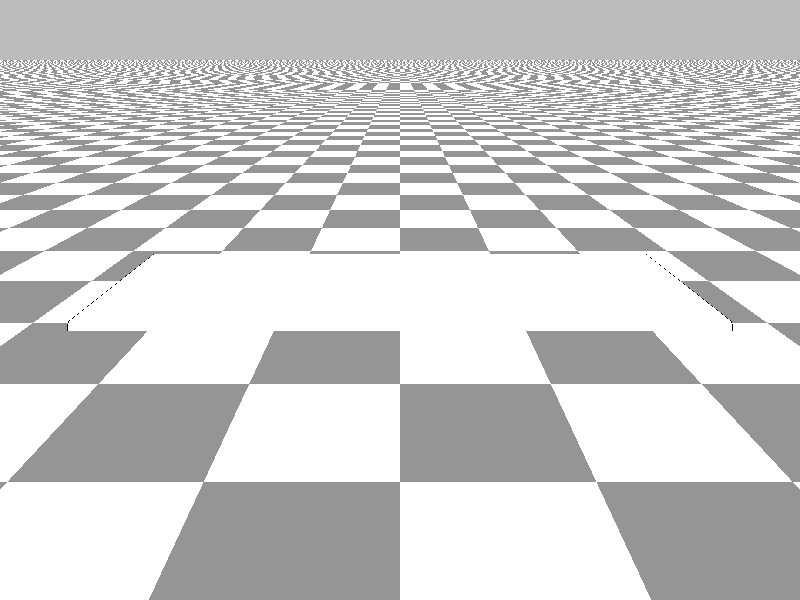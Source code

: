 #version 3.7;

#include "colors.inc"
#include "textures.inc"

#local debugMode = 1;
#if (debugMode)
    global_settings {
        assumed_gamma 1
        charset utf8
    }
#end

// ----------------------------------------
// SquareTable
// ----------------------------------------

#macro SquareTable(tWidth, tHeight, tThickness, absHeight)
    #local yTop = absHeight/2 - tThickness;
    #local sOffset = 0.001 * tWidth;
    merge {
        merge {
            RoundedSquare(tWidth - 2*sOffset, tHeight, tThickness)
            BlackDetails(tWidth, tHeight, tThickness, sOffset)
            translate yTop * y
        }
    }
#end

#macro RoundedSquare(tWidth, tHeight, tThickness)
    #local radio = tThickness * 0.8;
    #local radioOffset = tThickness * 0.2;
    merge {
        box {
            <-tWidth/2, 0, -tHeight/2>,
            <tWidth/2, tThickness, tHeight/2>
        }
        difference {
            merge {
                cylinder {
                    <-tWidth/2, radioOffset, -tHeight/2>,
                    <tWidth/2, radioOffset, -tHeight/2>,
                    radio
                }
                cylinder {
                    <-tWidth/2, radioOffset, tHeight/2>,
                    <tWidth/2, radioOffset, tHeight/2>,
                    radio
                }
            }
            box {
                <-tWidth, 0, -tHeight>,
                <tWidth, -tThickness, tHeight>
            }
        }
    }
#end

#macro BlackDetails(tWidth, tHeight, tThickness, sOffset)
    intersection {
        merge {
            box {
                <-tWidth/2, 0, -tHeight>,
                <-tWidth/2 + sOffset, tThickness, tHeight>
            }
            box {
                <tWidth/2, 0, -tHeight>,
                <tWidth/2 - sOffset, tThickness, tHeight>
            }
        }
        RoundedSquare(tWidth, tHeight, tThickness)
        texture {
            pigment { Black }
        }
    }
#end

/*
#macro AnnoyingDetail(tWidth, tHeight, tThickness, sThickness)
    intersection {
        box {
            <-tWidth/2, 0, -tHeight>,
            <-tWidth/2 + sThickness, tThickness, tHeight>
        }
        RoundedSquare(tWidth, tHeight, tThickness)
        texture {
            pigment { Black }
        }
        translate (tWidth/2 - sThickness/2) * x
    }
#end
*/

// ----------------------------------------
// Scene
// ----------------------------------------

#if (debugMode)
    camera {
      location <0, 1, -1.5>
      look_at <0, 0, 1>
    }

    background { White * 0.5 }

    light_source { <-1, 2, -2> color White }

    plane {
        y, -1
        texture {
            pigment { checker rgb<0.3, 0.3, 0.3> White }
        }
    }

    object {
        SquareTable(1.5, 0.5, 0.02, 0.9)
        texture {
            pigment { White }
        }
    }
#end